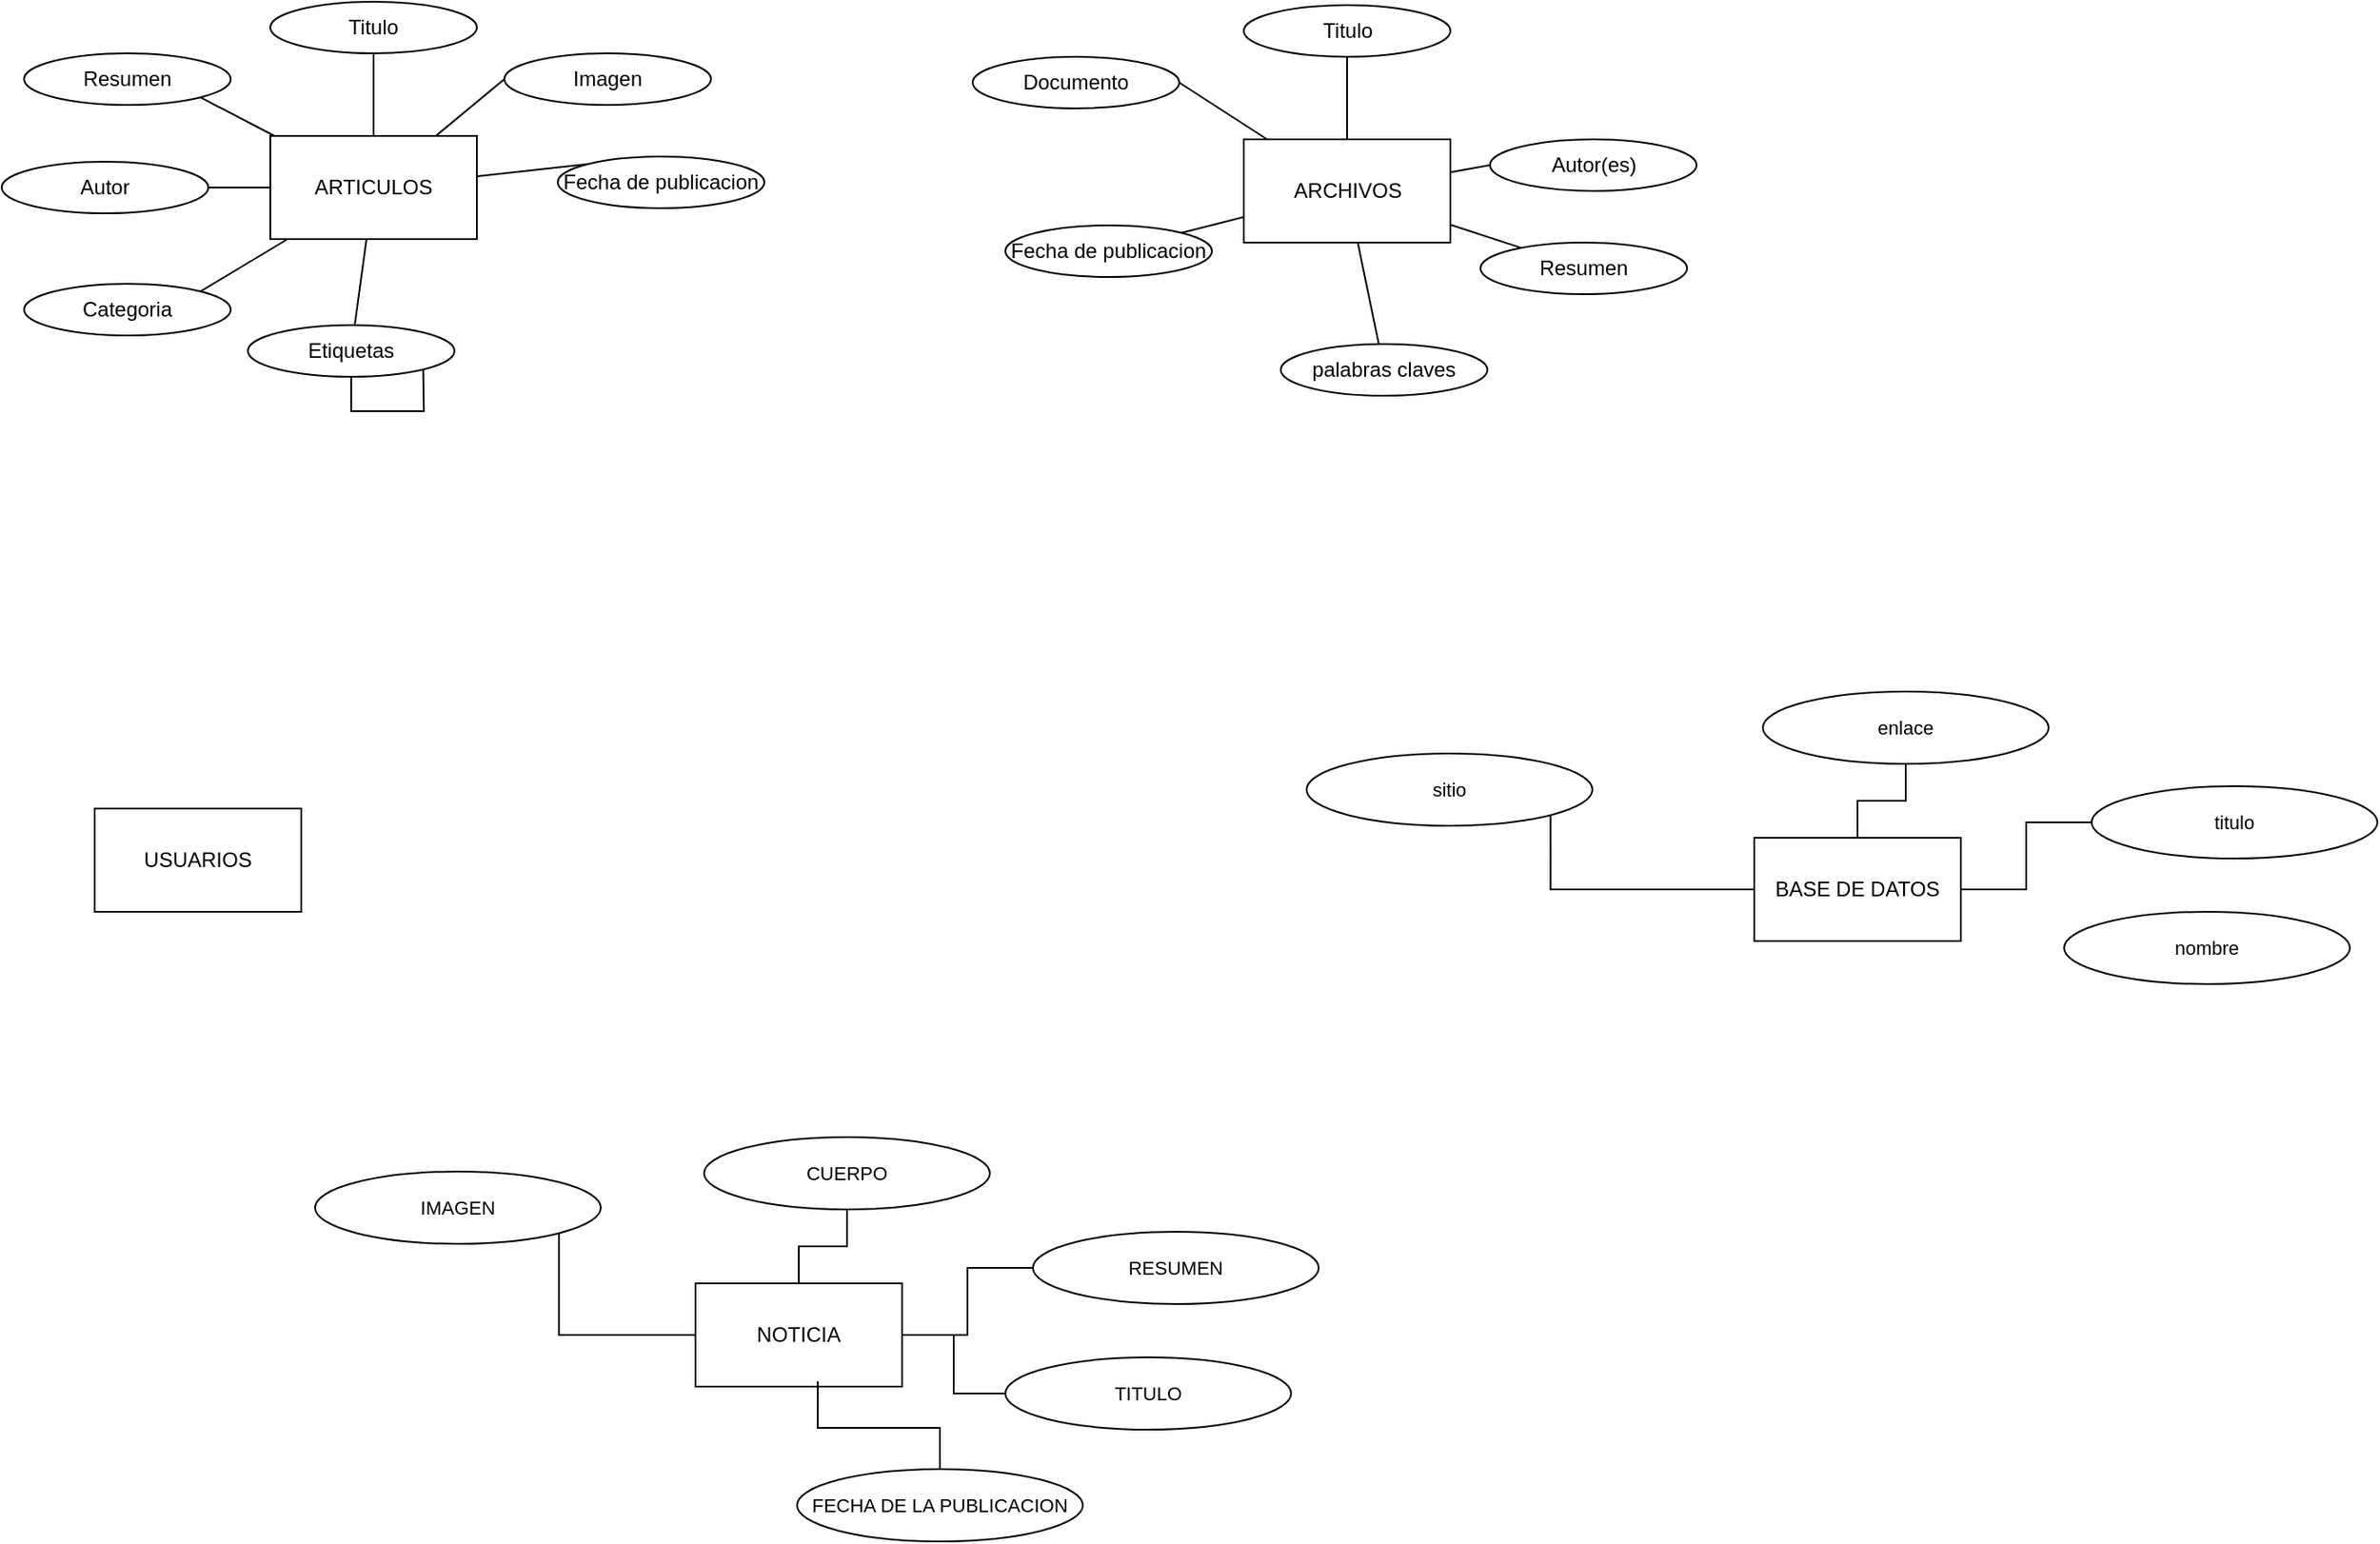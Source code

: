 <mxfile version="24.8.4">
  <diagram name="Página-1" id="BgEUgIXVF9JAin6NmmYM">
    <mxGraphModel dx="1748" dy="1016" grid="0" gridSize="10" guides="1" tooltips="0" connect="1" arrows="1" fold="1" page="1" pageScale="1" pageWidth="827" pageHeight="1169" math="0" shadow="0">
      <root>
        <mxCell id="0" />
        <mxCell id="1" parent="0" />
        <mxCell id="VjS8RUSLuPDRMbRv6DW_-11" style="rounded=0;orthogonalLoop=1;jettySize=auto;html=1;labelBackgroundColor=none;fontColor=default;startArrow=none;startFill=0;endArrow=none;endFill=0;" parent="1" source="VjS8RUSLuPDRMbRv6DW_-1" target="VjS8RUSLuPDRMbRv6DW_-6" edge="1">
          <mxGeometry relative="1" as="geometry" />
        </mxCell>
        <mxCell id="U4oDMc-3Pv_o8gQOZ0Js-1" style="edgeStyle=none;shape=connector;rounded=0;orthogonalLoop=1;jettySize=auto;html=1;entryX=0;entryY=0.5;entryDx=0;entryDy=0;strokeColor=default;align=center;verticalAlign=middle;fontFamily=Helvetica;fontSize=11;fontColor=default;labelBackgroundColor=none;startArrow=none;startFill=0;endArrow=none;endFill=0;" parent="1" source="VjS8RUSLuPDRMbRv6DW_-1" target="VjS8RUSLuPDRMbRv6DW_-7" edge="1">
          <mxGeometry relative="1" as="geometry" />
        </mxCell>
        <mxCell id="U4oDMc-3Pv_o8gQOZ0Js-2" style="edgeStyle=none;shape=connector;rounded=0;orthogonalLoop=1;jettySize=auto;html=1;entryX=0.5;entryY=1;entryDx=0;entryDy=0;strokeColor=default;align=center;verticalAlign=middle;fontFamily=Helvetica;fontSize=11;fontColor=default;labelBackgroundColor=none;startArrow=none;startFill=0;endArrow=none;endFill=0;" parent="1" source="VjS8RUSLuPDRMbRv6DW_-1" target="VjS8RUSLuPDRMbRv6DW_-2" edge="1">
          <mxGeometry relative="1" as="geometry" />
        </mxCell>
        <mxCell id="U4oDMc-3Pv_o8gQOZ0Js-3" style="edgeStyle=none;shape=connector;rounded=0;orthogonalLoop=1;jettySize=auto;html=1;entryX=1;entryY=1;entryDx=0;entryDy=0;strokeColor=default;align=center;verticalAlign=middle;fontFamily=Helvetica;fontSize=11;fontColor=default;labelBackgroundColor=none;startArrow=none;startFill=0;endArrow=none;endFill=0;" parent="1" source="VjS8RUSLuPDRMbRv6DW_-1" target="VjS8RUSLuPDRMbRv6DW_-3" edge="1">
          <mxGeometry relative="1" as="geometry" />
        </mxCell>
        <mxCell id="U4oDMc-3Pv_o8gQOZ0Js-4" style="edgeStyle=none;shape=connector;rounded=0;orthogonalLoop=1;jettySize=auto;html=1;entryX=1;entryY=0.5;entryDx=0;entryDy=0;strokeColor=default;align=center;verticalAlign=middle;fontFamily=Helvetica;fontSize=11;fontColor=default;labelBackgroundColor=none;startArrow=none;startFill=0;endArrow=none;endFill=0;" parent="1" source="VjS8RUSLuPDRMbRv6DW_-1" target="VjS8RUSLuPDRMbRv6DW_-5" edge="1">
          <mxGeometry relative="1" as="geometry" />
        </mxCell>
        <mxCell id="U4oDMc-3Pv_o8gQOZ0Js-5" style="edgeStyle=none;shape=connector;rounded=0;orthogonalLoop=1;jettySize=auto;html=1;entryX=1;entryY=0;entryDx=0;entryDy=0;strokeColor=default;align=center;verticalAlign=middle;fontFamily=Helvetica;fontSize=11;fontColor=default;labelBackgroundColor=none;startArrow=none;startFill=0;endArrow=none;endFill=0;" parent="1" source="VjS8RUSLuPDRMbRv6DW_-1" target="VjS8RUSLuPDRMbRv6DW_-4" edge="1">
          <mxGeometry relative="1" as="geometry" />
        </mxCell>
        <mxCell id="U4oDMc-3Pv_o8gQOZ0Js-25" style="edgeStyle=none;shape=connector;rounded=0;orthogonalLoop=1;jettySize=auto;html=1;entryX=0;entryY=0;entryDx=0;entryDy=0;strokeColor=default;align=center;verticalAlign=middle;fontFamily=Helvetica;fontSize=11;fontColor=default;labelBackgroundColor=none;startArrow=none;startFill=0;endArrow=none;endFill=0;" parent="1" source="VjS8RUSLuPDRMbRv6DW_-1" target="U4oDMc-3Pv_o8gQOZ0Js-24" edge="1">
          <mxGeometry relative="1" as="geometry" />
        </mxCell>
        <mxCell id="VjS8RUSLuPDRMbRv6DW_-1" value="ARTICULOS" style="rounded=0;whiteSpace=wrap;html=1;labelBackgroundColor=none;" parent="1" vertex="1">
          <mxGeometry x="228" y="152" width="120" height="60" as="geometry" />
        </mxCell>
        <mxCell id="VjS8RUSLuPDRMbRv6DW_-2" value="Titulo" style="ellipse;whiteSpace=wrap;html=1;rounded=0;labelBackgroundColor=none;" parent="1" vertex="1">
          <mxGeometry x="228" y="74" width="120" height="30" as="geometry" />
        </mxCell>
        <mxCell id="VjS8RUSLuPDRMbRv6DW_-3" value="Resumen" style="ellipse;whiteSpace=wrap;html=1;rounded=0;labelBackgroundColor=none;" parent="1" vertex="1">
          <mxGeometry x="85" y="104" width="120" height="30" as="geometry" />
        </mxCell>
        <mxCell id="VjS8RUSLuPDRMbRv6DW_-4" value="Categoria" style="ellipse;whiteSpace=wrap;html=1;rounded=0;labelBackgroundColor=none;" parent="1" vertex="1">
          <mxGeometry x="85" y="238" width="120" height="30" as="geometry" />
        </mxCell>
        <mxCell id="VjS8RUSLuPDRMbRv6DW_-5" value="Autor" style="ellipse;whiteSpace=wrap;html=1;rounded=0;labelBackgroundColor=none;" parent="1" vertex="1">
          <mxGeometry x="72" y="167" width="120" height="30" as="geometry" />
        </mxCell>
        <mxCell id="QqLRDMsVvMt8dBRcY5Dh-4" style="edgeStyle=orthogonalEdgeStyle;shape=connector;rounded=0;orthogonalLoop=1;jettySize=auto;html=1;exitX=0.5;exitY=1;exitDx=0;exitDy=0;strokeColor=default;align=center;verticalAlign=middle;fontFamily=Helvetica;fontSize=11;fontColor=default;labelBackgroundColor=default;endArrow=none;endFill=0;" edge="1" parent="1" source="VjS8RUSLuPDRMbRv6DW_-6">
          <mxGeometry relative="1" as="geometry">
            <mxPoint x="316.706" y="279.647" as="targetPoint" />
          </mxGeometry>
        </mxCell>
        <mxCell id="VjS8RUSLuPDRMbRv6DW_-6" value="Etiquetas" style="ellipse;whiteSpace=wrap;html=1;rounded=0;labelBackgroundColor=none;" parent="1" vertex="1">
          <mxGeometry x="215" y="262" width="120" height="30" as="geometry" />
        </mxCell>
        <mxCell id="VjS8RUSLuPDRMbRv6DW_-7" value="Imagen" style="ellipse;whiteSpace=wrap;html=1;rounded=0;labelBackgroundColor=none;" parent="1" vertex="1">
          <mxGeometry x="364" y="104" width="120" height="30" as="geometry" />
        </mxCell>
        <mxCell id="U4oDMc-3Pv_o8gQOZ0Js-6" style="rounded=0;orthogonalLoop=1;jettySize=auto;html=1;labelBackgroundColor=none;fontColor=default;startArrow=none;startFill=0;endArrow=none;endFill=0;" parent="1" source="U4oDMc-3Pv_o8gQOZ0Js-12" target="U4oDMc-3Pv_o8gQOZ0Js-15" edge="1">
          <mxGeometry relative="1" as="geometry" />
        </mxCell>
        <mxCell id="U4oDMc-3Pv_o8gQOZ0Js-7" style="edgeStyle=none;shape=connector;rounded=0;orthogonalLoop=1;jettySize=auto;html=1;entryX=0;entryY=0.5;entryDx=0;entryDy=0;strokeColor=default;align=center;verticalAlign=middle;fontFamily=Helvetica;fontSize=11;fontColor=default;labelBackgroundColor=none;startArrow=none;startFill=0;endArrow=none;endFill=0;" parent="1" source="U4oDMc-3Pv_o8gQOZ0Js-12" target="U4oDMc-3Pv_o8gQOZ0Js-16" edge="1">
          <mxGeometry relative="1" as="geometry" />
        </mxCell>
        <mxCell id="U4oDMc-3Pv_o8gQOZ0Js-8" style="edgeStyle=none;shape=connector;rounded=0;orthogonalLoop=1;jettySize=auto;html=1;entryX=0.5;entryY=1;entryDx=0;entryDy=0;strokeColor=default;align=center;verticalAlign=middle;fontFamily=Helvetica;fontSize=11;fontColor=default;labelBackgroundColor=none;startArrow=none;startFill=0;endArrow=none;endFill=0;" parent="1" source="U4oDMc-3Pv_o8gQOZ0Js-12" target="U4oDMc-3Pv_o8gQOZ0Js-13" edge="1">
          <mxGeometry relative="1" as="geometry" />
        </mxCell>
        <mxCell id="U4oDMc-3Pv_o8gQOZ0Js-11" style="edgeStyle=none;shape=connector;rounded=0;orthogonalLoop=1;jettySize=auto;html=1;entryX=1;entryY=0.5;entryDx=0;entryDy=0;strokeColor=default;align=center;verticalAlign=middle;fontFamily=Helvetica;fontSize=11;fontColor=default;labelBackgroundColor=none;startArrow=none;startFill=0;endArrow=none;endFill=0;" parent="1" source="U4oDMc-3Pv_o8gQOZ0Js-12" target="U4oDMc-3Pv_o8gQOZ0Js-14" edge="1">
          <mxGeometry relative="1" as="geometry" />
        </mxCell>
        <mxCell id="U4oDMc-3Pv_o8gQOZ0Js-21" style="edgeStyle=none;shape=connector;rounded=0;orthogonalLoop=1;jettySize=auto;html=1;strokeColor=default;align=center;verticalAlign=middle;fontFamily=Helvetica;fontSize=11;fontColor=default;labelBackgroundColor=none;startArrow=none;startFill=0;endArrow=none;endFill=0;" parent="1" source="U4oDMc-3Pv_o8gQOZ0Js-12" target="U4oDMc-3Pv_o8gQOZ0Js-20" edge="1">
          <mxGeometry relative="1" as="geometry" />
        </mxCell>
        <mxCell id="U4oDMc-3Pv_o8gQOZ0Js-23" style="edgeStyle=none;shape=connector;rounded=0;orthogonalLoop=1;jettySize=auto;html=1;strokeColor=default;align=center;verticalAlign=middle;fontFamily=Helvetica;fontSize=11;fontColor=default;labelBackgroundColor=none;startArrow=none;startFill=0;endArrow=none;endFill=0;" parent="1" source="U4oDMc-3Pv_o8gQOZ0Js-12" target="U4oDMc-3Pv_o8gQOZ0Js-22" edge="1">
          <mxGeometry relative="1" as="geometry" />
        </mxCell>
        <mxCell id="U4oDMc-3Pv_o8gQOZ0Js-12" value="ARCHIVOS" style="rounded=0;whiteSpace=wrap;html=1;labelBackgroundColor=none;" parent="1" vertex="1">
          <mxGeometry x="793.5" y="154" width="120" height="60" as="geometry" />
        </mxCell>
        <mxCell id="U4oDMc-3Pv_o8gQOZ0Js-13" value="Titulo" style="ellipse;whiteSpace=wrap;html=1;rounded=0;labelBackgroundColor=none;" parent="1" vertex="1">
          <mxGeometry x="793.5" y="76" width="120" height="30" as="geometry" />
        </mxCell>
        <mxCell id="U4oDMc-3Pv_o8gQOZ0Js-14" value="Documento" style="ellipse;whiteSpace=wrap;html=1;rounded=0;labelBackgroundColor=none;" parent="1" vertex="1">
          <mxGeometry x="636" y="106" width="120" height="30" as="geometry" />
        </mxCell>
        <mxCell id="U4oDMc-3Pv_o8gQOZ0Js-15" value="Fecha de publicacion" style="ellipse;whiteSpace=wrap;html=1;rounded=0;labelBackgroundColor=none;" parent="1" vertex="1">
          <mxGeometry x="655" y="204" width="120" height="30" as="geometry" />
        </mxCell>
        <mxCell id="U4oDMc-3Pv_o8gQOZ0Js-16" value="Autor(es)" style="ellipse;whiteSpace=wrap;html=1;rounded=0;labelBackgroundColor=none;" parent="1" vertex="1">
          <mxGeometry x="936.5" y="154" width="120" height="30" as="geometry" />
        </mxCell>
        <mxCell id="U4oDMc-3Pv_o8gQOZ0Js-18" value="USUARIOS" style="rounded=0;whiteSpace=wrap;html=1;labelBackgroundColor=none;" parent="1" vertex="1">
          <mxGeometry x="126" y="543" width="120" height="60" as="geometry" />
        </mxCell>
        <mxCell id="QqLRDMsVvMt8dBRcY5Dh-9" style="edgeStyle=orthogonalEdgeStyle;shape=connector;rounded=0;orthogonalLoop=1;jettySize=auto;html=1;entryX=1;entryY=1;entryDx=0;entryDy=0;strokeColor=default;align=center;verticalAlign=middle;fontFamily=Helvetica;fontSize=11;fontColor=default;labelBackgroundColor=default;endArrow=none;endFill=0;" edge="1" parent="1" source="U4oDMc-3Pv_o8gQOZ0Js-19" target="QqLRDMsVvMt8dBRcY5Dh-6">
          <mxGeometry relative="1" as="geometry" />
        </mxCell>
        <mxCell id="QqLRDMsVvMt8dBRcY5Dh-10" style="edgeStyle=orthogonalEdgeStyle;shape=connector;rounded=0;orthogonalLoop=1;jettySize=auto;html=1;strokeColor=default;align=center;verticalAlign=middle;fontFamily=Helvetica;fontSize=11;fontColor=default;labelBackgroundColor=default;endArrow=none;endFill=0;" edge="1" parent="1" source="U4oDMc-3Pv_o8gQOZ0Js-19" target="QqLRDMsVvMt8dBRcY5Dh-7">
          <mxGeometry relative="1" as="geometry" />
        </mxCell>
        <mxCell id="QqLRDMsVvMt8dBRcY5Dh-11" style="edgeStyle=orthogonalEdgeStyle;shape=connector;rounded=0;orthogonalLoop=1;jettySize=auto;html=1;strokeColor=default;align=center;verticalAlign=middle;fontFamily=Helvetica;fontSize=11;fontColor=default;labelBackgroundColor=default;endArrow=none;endFill=0;" edge="1" parent="1" source="U4oDMc-3Pv_o8gQOZ0Js-19" target="QqLRDMsVvMt8dBRcY5Dh-8">
          <mxGeometry relative="1" as="geometry" />
        </mxCell>
        <mxCell id="U4oDMc-3Pv_o8gQOZ0Js-19" value="BASE DE DATOS" style="rounded=0;whiteSpace=wrap;html=1;labelBackgroundColor=none;" parent="1" vertex="1">
          <mxGeometry x="1090" y="560" width="120" height="60" as="geometry" />
        </mxCell>
        <mxCell id="U4oDMc-3Pv_o8gQOZ0Js-20" value="Resumen" style="ellipse;whiteSpace=wrap;html=1;rounded=0;labelBackgroundColor=none;" parent="1" vertex="1">
          <mxGeometry x="931" y="214" width="120" height="30" as="geometry" />
        </mxCell>
        <mxCell id="U4oDMc-3Pv_o8gQOZ0Js-22" value="palabras claves" style="ellipse;whiteSpace=wrap;html=1;rounded=0;labelBackgroundColor=none;" parent="1" vertex="1">
          <mxGeometry x="815" y="273" width="120" height="30" as="geometry" />
        </mxCell>
        <mxCell id="U4oDMc-3Pv_o8gQOZ0Js-24" value="Fecha de publicacion" style="ellipse;whiteSpace=wrap;html=1;rounded=0;labelBackgroundColor=none;" parent="1" vertex="1">
          <mxGeometry x="395" y="164" width="120" height="30" as="geometry" />
        </mxCell>
        <mxCell id="QqLRDMsVvMt8dBRcY5Dh-6" value="sitio" style="ellipse;whiteSpace=wrap;html=1;fontFamily=Helvetica;fontSize=11;fontColor=default;labelBackgroundColor=default;" vertex="1" parent="1">
          <mxGeometry x="830" y="511" width="166" height="42" as="geometry" />
        </mxCell>
        <mxCell id="QqLRDMsVvMt8dBRcY5Dh-7" value="enlace" style="ellipse;whiteSpace=wrap;html=1;fontFamily=Helvetica;fontSize=11;fontColor=default;labelBackgroundColor=default;" vertex="1" parent="1">
          <mxGeometry x="1095" y="475" width="166" height="42" as="geometry" />
        </mxCell>
        <mxCell id="QqLRDMsVvMt8dBRcY5Dh-8" value="titulo" style="ellipse;whiteSpace=wrap;html=1;fontFamily=Helvetica;fontSize=11;fontColor=default;labelBackgroundColor=default;" vertex="1" parent="1">
          <mxGeometry x="1286" y="530" width="166" height="42" as="geometry" />
        </mxCell>
        <mxCell id="QqLRDMsVvMt8dBRcY5Dh-12" value="nombre" style="ellipse;whiteSpace=wrap;html=1;fontFamily=Helvetica;fontSize=11;fontColor=default;labelBackgroundColor=default;" vertex="1" parent="1">
          <mxGeometry x="1270" y="603" width="166" height="42" as="geometry" />
        </mxCell>
        <mxCell id="QqLRDMsVvMt8dBRcY5Dh-13" style="edgeStyle=orthogonalEdgeStyle;shape=connector;rounded=0;orthogonalLoop=1;jettySize=auto;html=1;entryX=1;entryY=1;entryDx=0;entryDy=0;strokeColor=default;align=center;verticalAlign=middle;fontFamily=Helvetica;fontSize=11;fontColor=default;labelBackgroundColor=default;endArrow=none;endFill=0;" edge="1" parent="1" source="QqLRDMsVvMt8dBRcY5Dh-16" target="QqLRDMsVvMt8dBRcY5Dh-17">
          <mxGeometry relative="1" as="geometry" />
        </mxCell>
        <mxCell id="QqLRDMsVvMt8dBRcY5Dh-14" style="edgeStyle=orthogonalEdgeStyle;shape=connector;rounded=0;orthogonalLoop=1;jettySize=auto;html=1;strokeColor=default;align=center;verticalAlign=middle;fontFamily=Helvetica;fontSize=11;fontColor=default;labelBackgroundColor=default;endArrow=none;endFill=0;" edge="1" parent="1" source="QqLRDMsVvMt8dBRcY5Dh-16" target="QqLRDMsVvMt8dBRcY5Dh-18">
          <mxGeometry relative="1" as="geometry" />
        </mxCell>
        <mxCell id="QqLRDMsVvMt8dBRcY5Dh-15" style="edgeStyle=orthogonalEdgeStyle;shape=connector;rounded=0;orthogonalLoop=1;jettySize=auto;html=1;strokeColor=default;align=center;verticalAlign=middle;fontFamily=Helvetica;fontSize=11;fontColor=default;labelBackgroundColor=default;endArrow=none;endFill=0;" edge="1" parent="1" source="QqLRDMsVvMt8dBRcY5Dh-16" target="QqLRDMsVvMt8dBRcY5Dh-19">
          <mxGeometry relative="1" as="geometry" />
        </mxCell>
        <mxCell id="QqLRDMsVvMt8dBRcY5Dh-16" value="NOTICIA" style="rounded=0;whiteSpace=wrap;html=1;labelBackgroundColor=none;" vertex="1" parent="1">
          <mxGeometry x="475" y="819" width="120" height="60" as="geometry" />
        </mxCell>
        <mxCell id="QqLRDMsVvMt8dBRcY5Dh-17" value="IMAGEN" style="ellipse;whiteSpace=wrap;html=1;fontFamily=Helvetica;fontSize=11;fontColor=default;labelBackgroundColor=default;" vertex="1" parent="1">
          <mxGeometry x="254" y="754" width="166" height="42" as="geometry" />
        </mxCell>
        <mxCell id="QqLRDMsVvMt8dBRcY5Dh-18" value="CUERPO" style="ellipse;whiteSpace=wrap;html=1;fontFamily=Helvetica;fontSize=11;fontColor=default;labelBackgroundColor=default;" vertex="1" parent="1">
          <mxGeometry x="480" y="734" width="166" height="42" as="geometry" />
        </mxCell>
        <mxCell id="QqLRDMsVvMt8dBRcY5Dh-19" value="RESUMEN" style="ellipse;whiteSpace=wrap;html=1;fontFamily=Helvetica;fontSize=11;fontColor=default;labelBackgroundColor=default;" vertex="1" parent="1">
          <mxGeometry x="671" y="789" width="166" height="42" as="geometry" />
        </mxCell>
        <mxCell id="QqLRDMsVvMt8dBRcY5Dh-21" style="edgeStyle=orthogonalEdgeStyle;shape=connector;rounded=0;orthogonalLoop=1;jettySize=auto;html=1;strokeColor=default;align=center;verticalAlign=middle;fontFamily=Helvetica;fontSize=11;fontColor=default;labelBackgroundColor=default;endArrow=none;endFill=0;" edge="1" parent="1" source="QqLRDMsVvMt8dBRcY5Dh-20" target="QqLRDMsVvMt8dBRcY5Dh-16">
          <mxGeometry relative="1" as="geometry" />
        </mxCell>
        <mxCell id="QqLRDMsVvMt8dBRcY5Dh-20" value="TITULO" style="ellipse;whiteSpace=wrap;html=1;fontFamily=Helvetica;fontSize=11;fontColor=default;labelBackgroundColor=default;" vertex="1" parent="1">
          <mxGeometry x="655" y="862" width="166" height="42" as="geometry" />
        </mxCell>
        <mxCell id="QqLRDMsVvMt8dBRcY5Dh-22" value="FECHA DE LA PUBLICACION" style="ellipse;whiteSpace=wrap;html=1;fontFamily=Helvetica;fontSize=11;fontColor=default;labelBackgroundColor=default;" vertex="1" parent="1">
          <mxGeometry x="534" y="927" width="166" height="42" as="geometry" />
        </mxCell>
        <mxCell id="QqLRDMsVvMt8dBRcY5Dh-23" style="edgeStyle=orthogonalEdgeStyle;shape=connector;rounded=0;orthogonalLoop=1;jettySize=auto;html=1;entryX=0.592;entryY=0.95;entryDx=0;entryDy=0;entryPerimeter=0;strokeColor=default;align=center;verticalAlign=middle;fontFamily=Helvetica;fontSize=11;fontColor=default;labelBackgroundColor=default;endArrow=none;endFill=0;" edge="1" parent="1" source="QqLRDMsVvMt8dBRcY5Dh-22" target="QqLRDMsVvMt8dBRcY5Dh-16">
          <mxGeometry relative="1" as="geometry" />
        </mxCell>
      </root>
    </mxGraphModel>
  </diagram>
</mxfile>
